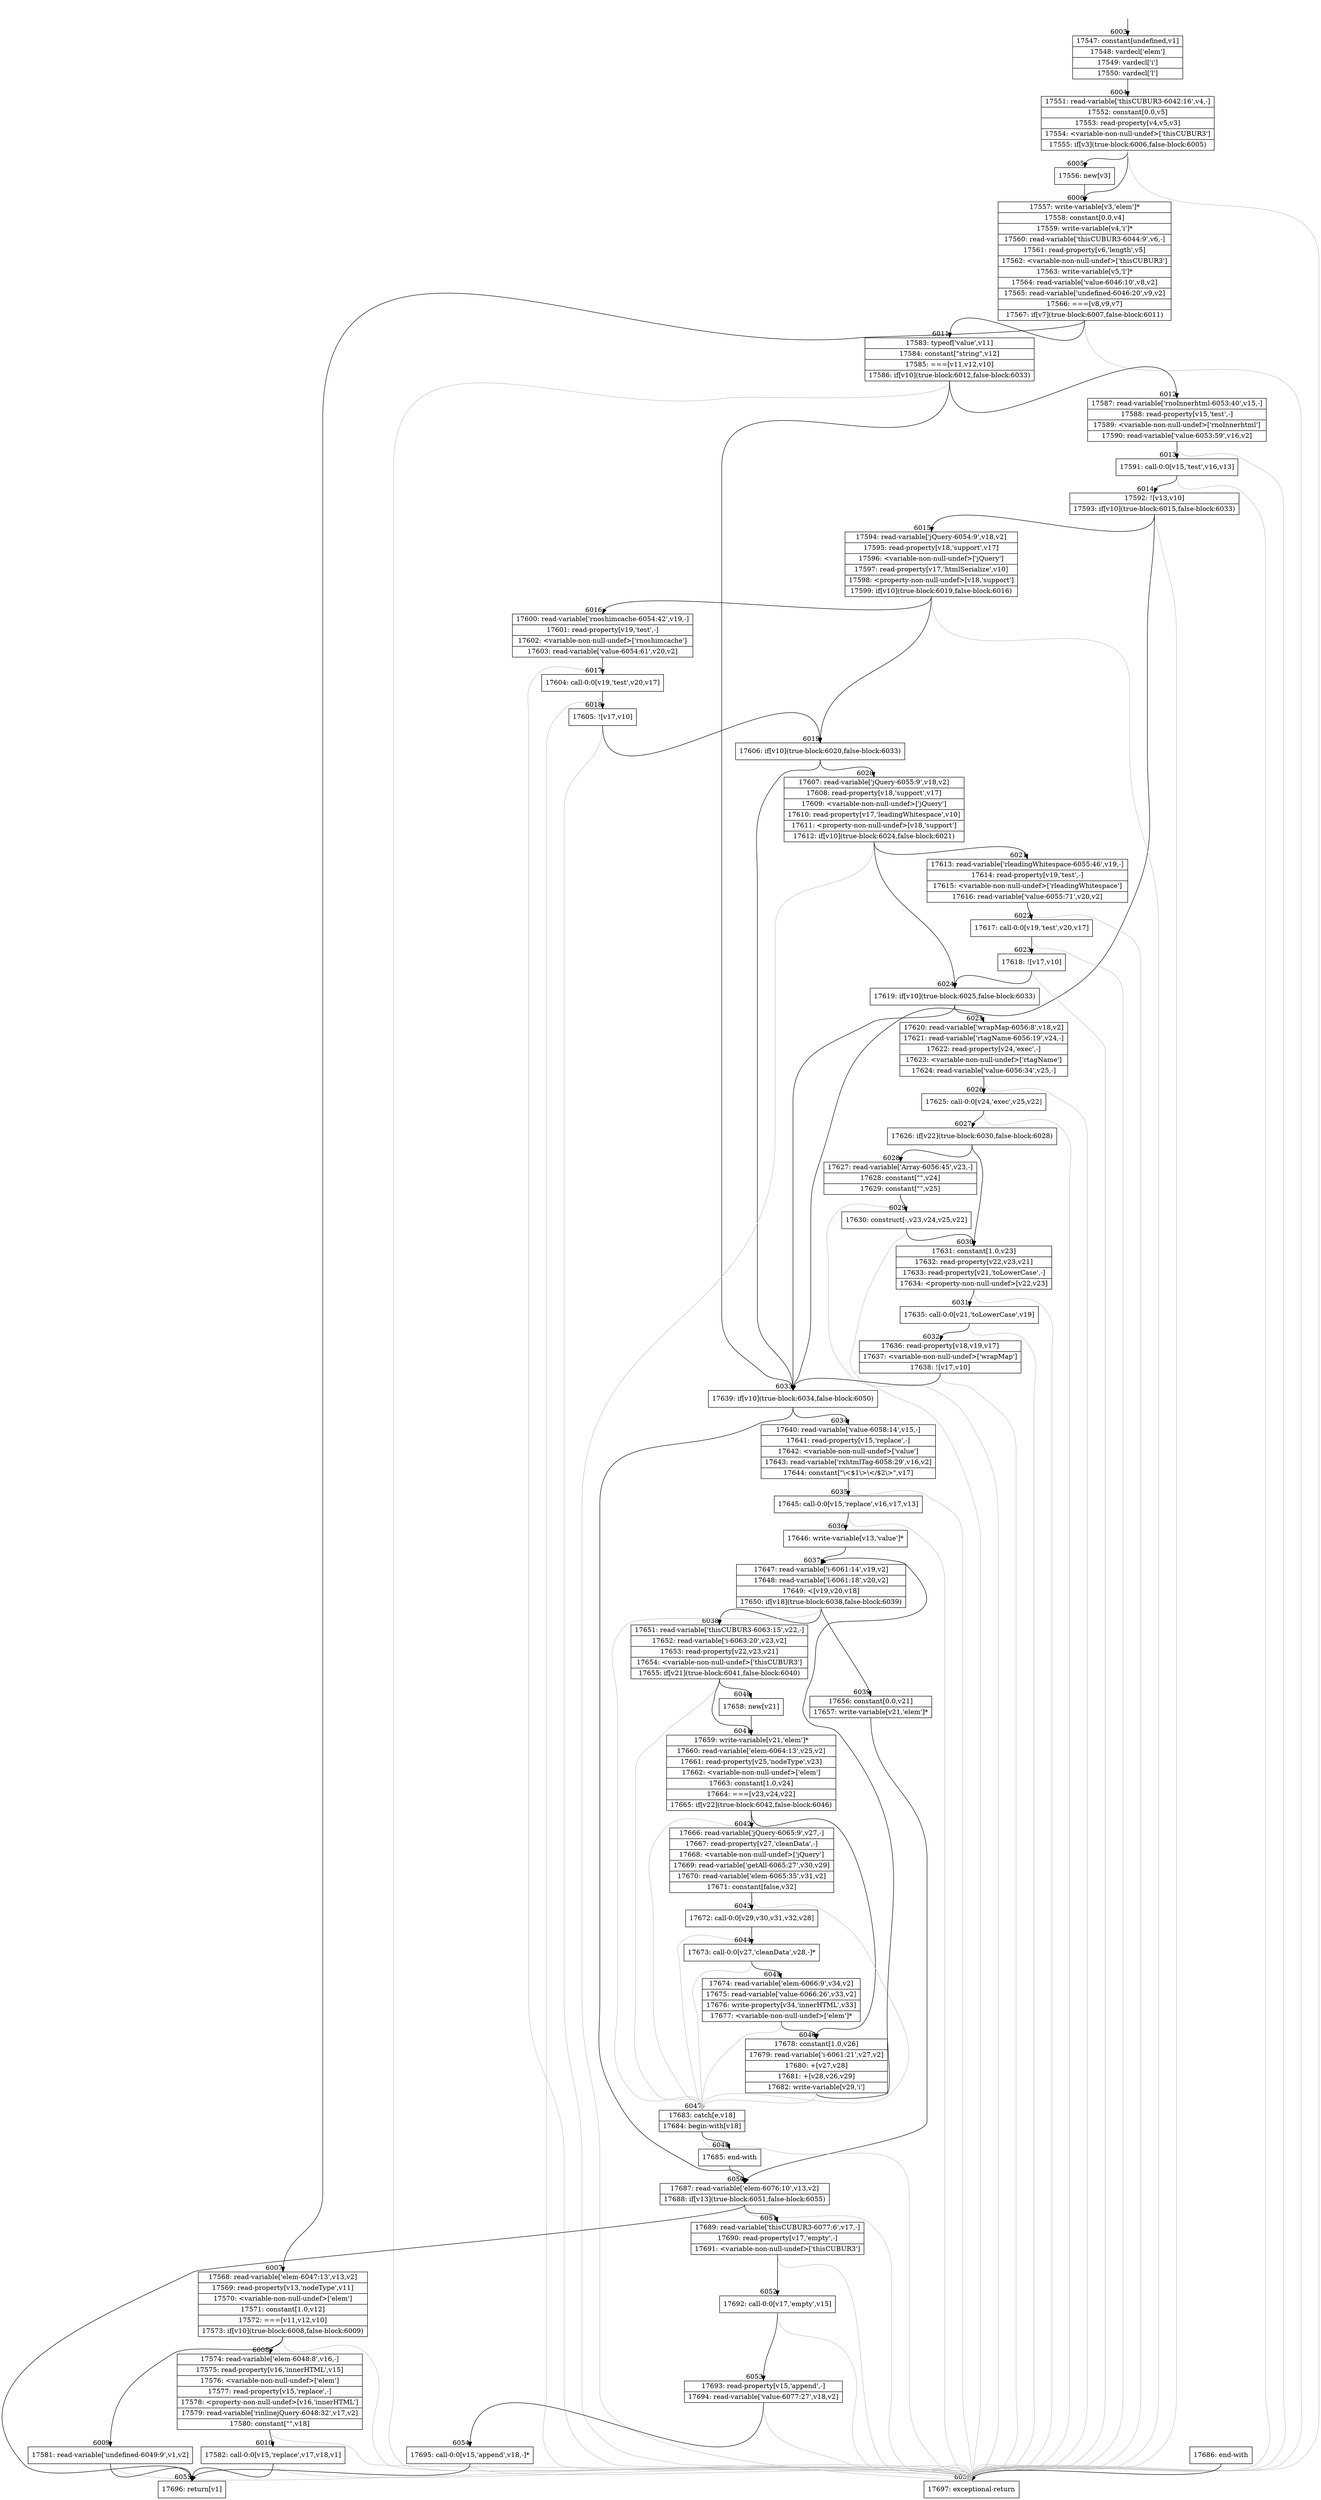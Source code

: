 digraph {
rankdir="TD"
BB_entry398[shape=none,label=""];
BB_entry398 -> BB6003 [tailport=s, headport=n, headlabel="    6003"]
BB6003 [shape=record label="{17547: constant[undefined,v1]|17548: vardecl['elem']|17549: vardecl['i']|17550: vardecl['l']}" ] 
BB6003 -> BB6004 [tailport=s, headport=n, headlabel="      6004"]
BB6004 [shape=record label="{17551: read-variable['thisCUBUR3-6042:16',v4,-]|17552: constant[0.0,v5]|17553: read-property[v4,v5,v3]|17554: \<variable-non-null-undef\>['thisCUBUR3']|17555: if[v3](true-block:6006,false-block:6005)}" ] 
BB6004 -> BB6006 [tailport=s, headport=n, headlabel="      6006"]
BB6004 -> BB6005 [tailport=s, headport=n, headlabel="      6005"]
BB6004 -> BB6056 [tailport=s, headport=n, color=gray, headlabel="      6056"]
BB6005 [shape=record label="{17556: new[v3]}" ] 
BB6005 -> BB6006 [tailport=s, headport=n]
BB6006 [shape=record label="{17557: write-variable[v3,'elem']*|17558: constant[0.0,v4]|17559: write-variable[v4,'i']*|17560: read-variable['thisCUBUR3-6044:9',v6,-]|17561: read-property[v6,'length',v5]|17562: \<variable-non-null-undef\>['thisCUBUR3']|17563: write-variable[v5,'l']*|17564: read-variable['value-6046:10',v8,v2]|17565: read-variable['undefined-6046:20',v9,v2]|17566: ===[v8,v9,v7]|17567: if[v7](true-block:6007,false-block:6011)}" ] 
BB6006 -> BB6007 [tailport=s, headport=n, headlabel="      6007"]
BB6006 -> BB6011 [tailport=s, headport=n, headlabel="      6011"]
BB6006 -> BB6056 [tailport=s, headport=n, color=gray]
BB6007 [shape=record label="{17568: read-variable['elem-6047:13',v13,v2]|17569: read-property[v13,'nodeType',v11]|17570: \<variable-non-null-undef\>['elem']|17571: constant[1.0,v12]|17572: ===[v11,v12,v10]|17573: if[v10](true-block:6008,false-block:6009)}" ] 
BB6007 -> BB6008 [tailport=s, headport=n, headlabel="      6008"]
BB6007 -> BB6009 [tailport=s, headport=n, headlabel="      6009"]
BB6007 -> BB6056 [tailport=s, headport=n, color=gray]
BB6008 [shape=record label="{17574: read-variable['elem-6048:8',v16,-]|17575: read-property[v16,'innerHTML',v15]|17576: \<variable-non-null-undef\>['elem']|17577: read-property[v15,'replace',-]|17578: \<property-non-null-undef\>[v16,'innerHTML']|17579: read-variable['rinlinejQuery-6048:32',v17,v2]|17580: constant[\"\",v18]}" ] 
BB6008 -> BB6010 [tailport=s, headport=n, headlabel="      6010"]
BB6008 -> BB6056 [tailport=s, headport=n, color=gray]
BB6009 [shape=record label="{17581: read-variable['undefined-6049:9',v1,v2]}" ] 
BB6009 -> BB6055 [tailport=s, headport=n, headlabel="      6055"]
BB6009 -> BB6056 [tailport=s, headport=n, color=gray]
BB6010 [shape=record label="{17582: call-0:0[v15,'replace',v17,v18,v1]}" ] 
BB6010 -> BB6055 [tailport=s, headport=n]
BB6010 -> BB6056 [tailport=s, headport=n, color=gray]
BB6011 [shape=record label="{17583: typeof['value',v11]|17584: constant[\"string\",v12]|17585: ===[v11,v12,v10]|17586: if[v10](true-block:6012,false-block:6033)}" ] 
BB6011 -> BB6033 [tailport=s, headport=n, headlabel="      6033"]
BB6011 -> BB6012 [tailport=s, headport=n, headlabel="      6012"]
BB6011 -> BB6056 [tailport=s, headport=n, color=gray]
BB6012 [shape=record label="{17587: read-variable['rnoInnerhtml-6053:40',v15,-]|17588: read-property[v15,'test',-]|17589: \<variable-non-null-undef\>['rnoInnerhtml']|17590: read-variable['value-6053:59',v16,v2]}" ] 
BB6012 -> BB6013 [tailport=s, headport=n, headlabel="      6013"]
BB6012 -> BB6056 [tailport=s, headport=n, color=gray]
BB6013 [shape=record label="{17591: call-0:0[v15,'test',v16,v13]}" ] 
BB6013 -> BB6014 [tailport=s, headport=n, headlabel="      6014"]
BB6013 -> BB6056 [tailport=s, headport=n, color=gray]
BB6014 [shape=record label="{17592: ![v13,v10]|17593: if[v10](true-block:6015,false-block:6033)}" ] 
BB6014 -> BB6033 [tailport=s, headport=n]
BB6014 -> BB6015 [tailport=s, headport=n, headlabel="      6015"]
BB6014 -> BB6056 [tailport=s, headport=n, color=gray]
BB6015 [shape=record label="{17594: read-variable['jQuery-6054:9',v18,v2]|17595: read-property[v18,'support',v17]|17596: \<variable-non-null-undef\>['jQuery']|17597: read-property[v17,'htmlSerialize',v10]|17598: \<property-non-null-undef\>[v18,'support']|17599: if[v10](true-block:6019,false-block:6016)}" ] 
BB6015 -> BB6019 [tailport=s, headport=n, headlabel="      6019"]
BB6015 -> BB6016 [tailport=s, headport=n, headlabel="      6016"]
BB6015 -> BB6056 [tailport=s, headport=n, color=gray]
BB6016 [shape=record label="{17600: read-variable['rnoshimcache-6054:42',v19,-]|17601: read-property[v19,'test',-]|17602: \<variable-non-null-undef\>['rnoshimcache']|17603: read-variable['value-6054:61',v20,v2]}" ] 
BB6016 -> BB6017 [tailport=s, headport=n, headlabel="      6017"]
BB6016 -> BB6056 [tailport=s, headport=n, color=gray]
BB6017 [shape=record label="{17604: call-0:0[v19,'test',v20,v17]}" ] 
BB6017 -> BB6018 [tailport=s, headport=n, headlabel="      6018"]
BB6017 -> BB6056 [tailport=s, headport=n, color=gray]
BB6018 [shape=record label="{17605: ![v17,v10]}" ] 
BB6018 -> BB6019 [tailport=s, headport=n]
BB6018 -> BB6056 [tailport=s, headport=n, color=gray]
BB6019 [shape=record label="{17606: if[v10](true-block:6020,false-block:6033)}" ] 
BB6019 -> BB6033 [tailport=s, headport=n]
BB6019 -> BB6020 [tailport=s, headport=n, headlabel="      6020"]
BB6020 [shape=record label="{17607: read-variable['jQuery-6055:9',v18,v2]|17608: read-property[v18,'support',v17]|17609: \<variable-non-null-undef\>['jQuery']|17610: read-property[v17,'leadingWhitespace',v10]|17611: \<property-non-null-undef\>[v18,'support']|17612: if[v10](true-block:6024,false-block:6021)}" ] 
BB6020 -> BB6024 [tailport=s, headport=n, headlabel="      6024"]
BB6020 -> BB6021 [tailport=s, headport=n, headlabel="      6021"]
BB6020 -> BB6056 [tailport=s, headport=n, color=gray]
BB6021 [shape=record label="{17613: read-variable['rleadingWhitespace-6055:46',v19,-]|17614: read-property[v19,'test',-]|17615: \<variable-non-null-undef\>['rleadingWhitespace']|17616: read-variable['value-6055:71',v20,v2]}" ] 
BB6021 -> BB6022 [tailport=s, headport=n, headlabel="      6022"]
BB6021 -> BB6056 [tailport=s, headport=n, color=gray]
BB6022 [shape=record label="{17617: call-0:0[v19,'test',v20,v17]}" ] 
BB6022 -> BB6023 [tailport=s, headport=n, headlabel="      6023"]
BB6022 -> BB6056 [tailport=s, headport=n, color=gray]
BB6023 [shape=record label="{17618: ![v17,v10]}" ] 
BB6023 -> BB6024 [tailport=s, headport=n]
BB6023 -> BB6056 [tailport=s, headport=n, color=gray]
BB6024 [shape=record label="{17619: if[v10](true-block:6025,false-block:6033)}" ] 
BB6024 -> BB6033 [tailport=s, headport=n]
BB6024 -> BB6025 [tailport=s, headport=n, headlabel="      6025"]
BB6025 [shape=record label="{17620: read-variable['wrapMap-6056:8',v18,v2]|17621: read-variable['rtagName-6056:19',v24,-]|17622: read-property[v24,'exec',-]|17623: \<variable-non-null-undef\>['rtagName']|17624: read-variable['value-6056:34',v25,-]}" ] 
BB6025 -> BB6026 [tailport=s, headport=n, headlabel="      6026"]
BB6025 -> BB6056 [tailport=s, headport=n, color=gray]
BB6026 [shape=record label="{17625: call-0:0[v24,'exec',v25,v22]}" ] 
BB6026 -> BB6027 [tailport=s, headport=n, headlabel="      6027"]
BB6026 -> BB6056 [tailport=s, headport=n, color=gray]
BB6027 [shape=record label="{17626: if[v22](true-block:6030,false-block:6028)}" ] 
BB6027 -> BB6030 [tailport=s, headport=n, headlabel="      6030"]
BB6027 -> BB6028 [tailport=s, headport=n, headlabel="      6028"]
BB6028 [shape=record label="{17627: read-variable['Array-6056:45',v23,-]|17628: constant[\"\",v24]|17629: constant[\"\",v25]}" ] 
BB6028 -> BB6029 [tailport=s, headport=n, headlabel="      6029"]
BB6028 -> BB6056 [tailport=s, headport=n, color=gray]
BB6029 [shape=record label="{17630: construct[-,v23,v24,v25,v22]}" ] 
BB6029 -> BB6030 [tailport=s, headport=n]
BB6029 -> BB6056 [tailport=s, headport=n, color=gray]
BB6030 [shape=record label="{17631: constant[1.0,v23]|17632: read-property[v22,v23,v21]|17633: read-property[v21,'toLowerCase',-]|17634: \<property-non-null-undef\>[v22,v23]}" ] 
BB6030 -> BB6031 [tailport=s, headport=n, headlabel="      6031"]
BB6030 -> BB6056 [tailport=s, headport=n, color=gray]
BB6031 [shape=record label="{17635: call-0:0[v21,'toLowerCase',v19]}" ] 
BB6031 -> BB6032 [tailport=s, headport=n, headlabel="      6032"]
BB6031 -> BB6056 [tailport=s, headport=n, color=gray]
BB6032 [shape=record label="{17636: read-property[v18,v19,v17]|17637: \<variable-non-null-undef\>['wrapMap']|17638: ![v17,v10]}" ] 
BB6032 -> BB6033 [tailport=s, headport=n]
BB6032 -> BB6056 [tailport=s, headport=n, color=gray]
BB6033 [shape=record label="{17639: if[v10](true-block:6034,false-block:6050)}" ] 
BB6033 -> BB6034 [tailport=s, headport=n, headlabel="      6034"]
BB6033 -> BB6050 [tailport=s, headport=n, headlabel="      6050"]
BB6034 [shape=record label="{17640: read-variable['value-6058:14',v15,-]|17641: read-property[v15,'replace',-]|17642: \<variable-non-null-undef\>['value']|17643: read-variable['rxhtmlTag-6058:29',v16,v2]|17644: constant[\"\\\<$1\\\>\\\</$2\\\>\",v17]}" ] 
BB6034 -> BB6035 [tailport=s, headport=n, headlabel="      6035"]
BB6034 -> BB6056 [tailport=s, headport=n, color=gray]
BB6035 [shape=record label="{17645: call-0:0[v15,'replace',v16,v17,v13]}" ] 
BB6035 -> BB6036 [tailport=s, headport=n, headlabel="      6036"]
BB6035 -> BB6056 [tailport=s, headport=n, color=gray]
BB6036 [shape=record label="{17646: write-variable[v13,'value']*}" ] 
BB6036 -> BB6037 [tailport=s, headport=n, headlabel="      6037"]
BB6037 [shape=record label="{17647: read-variable['i-6061:14',v19,v2]|17648: read-variable['l-6061:18',v20,v2]|17649: \<[v19,v20,v18]|17650: if[v18](true-block:6038,false-block:6039)}" ] 
BB6037 -> BB6038 [tailport=s, headport=n, headlabel="      6038"]
BB6037 -> BB6039 [tailport=s, headport=n, headlabel="      6039"]
BB6037 -> BB6047 [tailport=s, headport=n, color=gray, headlabel="      6047"]
BB6038 [shape=record label="{17651: read-variable['thisCUBUR3-6063:15',v22,-]|17652: read-variable['i-6063:20',v23,v2]|17653: read-property[v22,v23,v21]|17654: \<variable-non-null-undef\>['thisCUBUR3']|17655: if[v21](true-block:6041,false-block:6040)}" ] 
BB6038 -> BB6041 [tailport=s, headport=n, headlabel="      6041"]
BB6038 -> BB6040 [tailport=s, headport=n, headlabel="      6040"]
BB6038 -> BB6047 [tailport=s, headport=n, color=gray]
BB6039 [shape=record label="{17656: constant[0.0,v21]|17657: write-variable[v21,'elem']*}" ] 
BB6039 -> BB6050 [tailport=s, headport=n]
BB6040 [shape=record label="{17658: new[v21]}" ] 
BB6040 -> BB6041 [tailport=s, headport=n]
BB6041 [shape=record label="{17659: write-variable[v21,'elem']*|17660: read-variable['elem-6064:13',v25,v2]|17661: read-property[v25,'nodeType',v23]|17662: \<variable-non-null-undef\>['elem']|17663: constant[1.0,v24]|17664: ===[v23,v24,v22]|17665: if[v22](true-block:6042,false-block:6046)}" ] 
BB6041 -> BB6042 [tailport=s, headport=n, headlabel="      6042"]
BB6041 -> BB6046 [tailport=s, headport=n, headlabel="      6046"]
BB6041 -> BB6047 [tailport=s, headport=n, color=gray]
BB6042 [shape=record label="{17666: read-variable['jQuery-6065:9',v27,-]|17667: read-property[v27,'cleanData',-]|17668: \<variable-non-null-undef\>['jQuery']|17669: read-variable['getAll-6065:27',v30,v29]|17670: read-variable['elem-6065:35',v31,v2]|17671: constant[false,v32]}" ] 
BB6042 -> BB6043 [tailport=s, headport=n, headlabel="      6043"]
BB6042 -> BB6047 [tailport=s, headport=n, color=gray]
BB6043 [shape=record label="{17672: call-0:0[v29,v30,v31,v32,v28]}" ] 
BB6043 -> BB6044 [tailport=s, headport=n, headlabel="      6044"]
BB6043 -> BB6047 [tailport=s, headport=n, color=gray]
BB6044 [shape=record label="{17673: call-0:0[v27,'cleanData',v28,-]*}" ] 
BB6044 -> BB6045 [tailport=s, headport=n, headlabel="      6045"]
BB6044 -> BB6047 [tailport=s, headport=n, color=gray]
BB6045 [shape=record label="{17674: read-variable['elem-6066:9',v34,v2]|17675: read-variable['value-6066:26',v33,v2]|17676: write-property[v34,'innerHTML',v33]|17677: \<variable-non-null-undef\>['elem']*}" ] 
BB6045 -> BB6046 [tailport=s, headport=n]
BB6045 -> BB6047 [tailport=s, headport=n, color=gray]
BB6046 [shape=record label="{17678: constant[1.0,v26]|17679: read-variable['i-6061:21',v27,v2]|17680: +[v27,v28]|17681: +[v28,v26,v29]|17682: write-variable[v29,'i']}" ] 
BB6046 -> BB6037 [tailport=s, headport=n]
BB6046 -> BB6047 [tailport=s, headport=n, color=gray]
BB6047 [shape=record label="{17683: catch[e,v18]|17684: begin-with[v18]}" ] 
BB6047 -> BB6048 [tailport=s, headport=n, headlabel="      6048"]
BB6047 -> BB6056 [tailport=s, headport=n, color=gray]
BB6048 [shape=record label="{17685: end-with}" ] 
BB6048 -> BB6050 [tailport=s, headport=n]
BB6049 [shape=record label="{17686: end-with}" ] 
BB6049 -> BB6056 [tailport=s, headport=n]
BB6050 [shape=record label="{17687: read-variable['elem-6076:10',v13,v2]|17688: if[v13](true-block:6051,false-block:6055)}" ] 
BB6050 -> BB6051 [tailport=s, headport=n, headlabel="      6051"]
BB6050 -> BB6055 [tailport=s, headport=n]
BB6050 -> BB6056 [tailport=s, headport=n, color=gray]
BB6051 [shape=record label="{17689: read-variable['thisCUBUR3-6077:6',v17,-]|17690: read-property[v17,'empty',-]|17691: \<variable-non-null-undef\>['thisCUBUR3']}" ] 
BB6051 -> BB6052 [tailport=s, headport=n, headlabel="      6052"]
BB6051 -> BB6056 [tailport=s, headport=n, color=gray]
BB6052 [shape=record label="{17692: call-0:0[v17,'empty',v15]}" ] 
BB6052 -> BB6053 [tailport=s, headport=n, headlabel="      6053"]
BB6052 -> BB6056 [tailport=s, headport=n, color=gray]
BB6053 [shape=record label="{17693: read-property[v15,'append',-]|17694: read-variable['value-6077:27',v18,v2]}" ] 
BB6053 -> BB6054 [tailport=s, headport=n, headlabel="      6054"]
BB6053 -> BB6056 [tailport=s, headport=n, color=gray]
BB6054 [shape=record label="{17695: call-0:0[v15,'append',v18,-]*}" ] 
BB6054 -> BB6055 [tailport=s, headport=n]
BB6054 -> BB6056 [tailport=s, headport=n, color=gray]
BB6055 [shape=record label="{17696: return[v1]}" ] 
BB6056 [shape=record label="{17697: exceptional-return}" ] 
}
